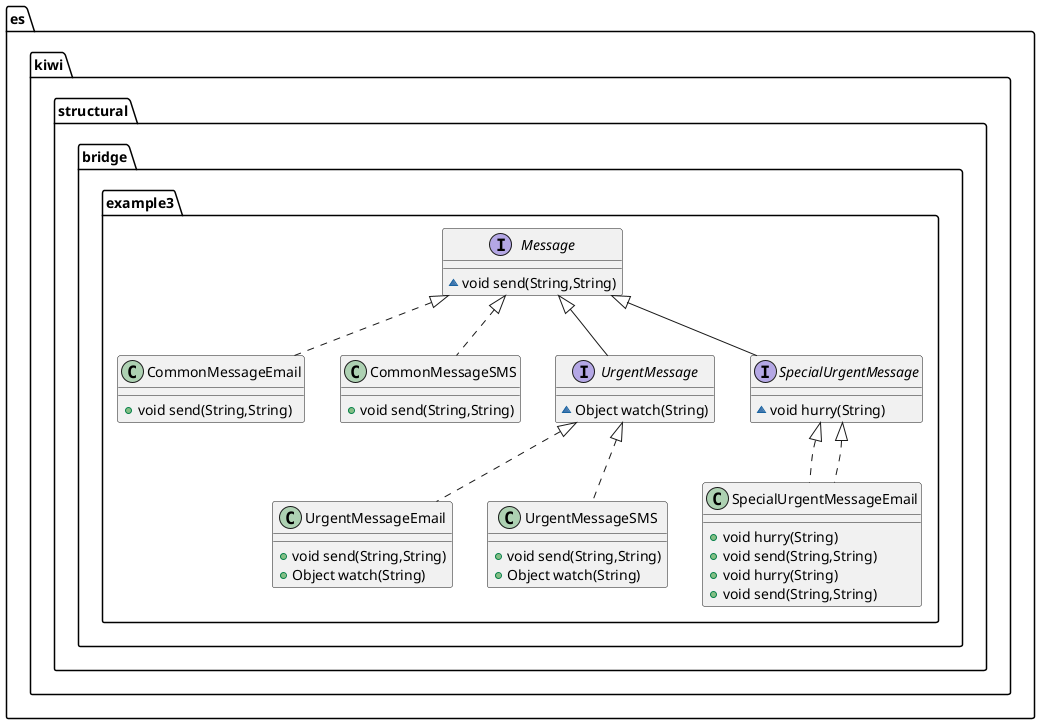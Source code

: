 @startuml
class es.kiwi.structural.bridge.example3.UrgentMessageEmail {
+ void send(String,String)
+ Object watch(String)
}
class es.kiwi.structural.bridge.example3.SpecialUrgentMessageEmail {
+ void hurry(String)
+ void send(String,String)
}
class es.kiwi.structural.bridge.example3.CommonMessageEmail {
+ void send(String,String)
}
class es.kiwi.structural.bridge.example3.CommonMessageSMS {
+ void send(String,String)
}
class es.kiwi.structural.bridge.example3.SpecialUrgentMessageEmail {
+ void hurry(String)
+ void send(String,String)
}
class es.kiwi.structural.bridge.example3.UrgentMessageSMS {
+ void send(String,String)
+ Object watch(String)
}
interface es.kiwi.structural.bridge.example3.UrgentMessage {
~ Object watch(String)
}
interface es.kiwi.structural.bridge.example3.SpecialUrgentMessage {
~ void hurry(String)
}
interface es.kiwi.structural.bridge.example3.Message {
~ void send(String,String)
}


es.kiwi.structural.bridge.example3.UrgentMessage <|.. es.kiwi.structural.bridge.example3.UrgentMessageEmail
es.kiwi.structural.bridge.example3.SpecialUrgentMessage <|.. es.kiwi.structural.bridge.example3.SpecialUrgentMessageEmail
es.kiwi.structural.bridge.example3.Message <|.. es.kiwi.structural.bridge.example3.CommonMessageEmail
es.kiwi.structural.bridge.example3.Message <|.. es.kiwi.structural.bridge.example3.CommonMessageSMS
es.kiwi.structural.bridge.example3.SpecialUrgentMessage <|.. es.kiwi.structural.bridge.example3.SpecialUrgentMessageEmail
es.kiwi.structural.bridge.example3.UrgentMessage <|.. es.kiwi.structural.bridge.example3.UrgentMessageSMS
es.kiwi.structural.bridge.example3.Message <|-- es.kiwi.structural.bridge.example3.UrgentMessage
es.kiwi.structural.bridge.example3.Message <|-- es.kiwi.structural.bridge.example3.SpecialUrgentMessage
@enduml